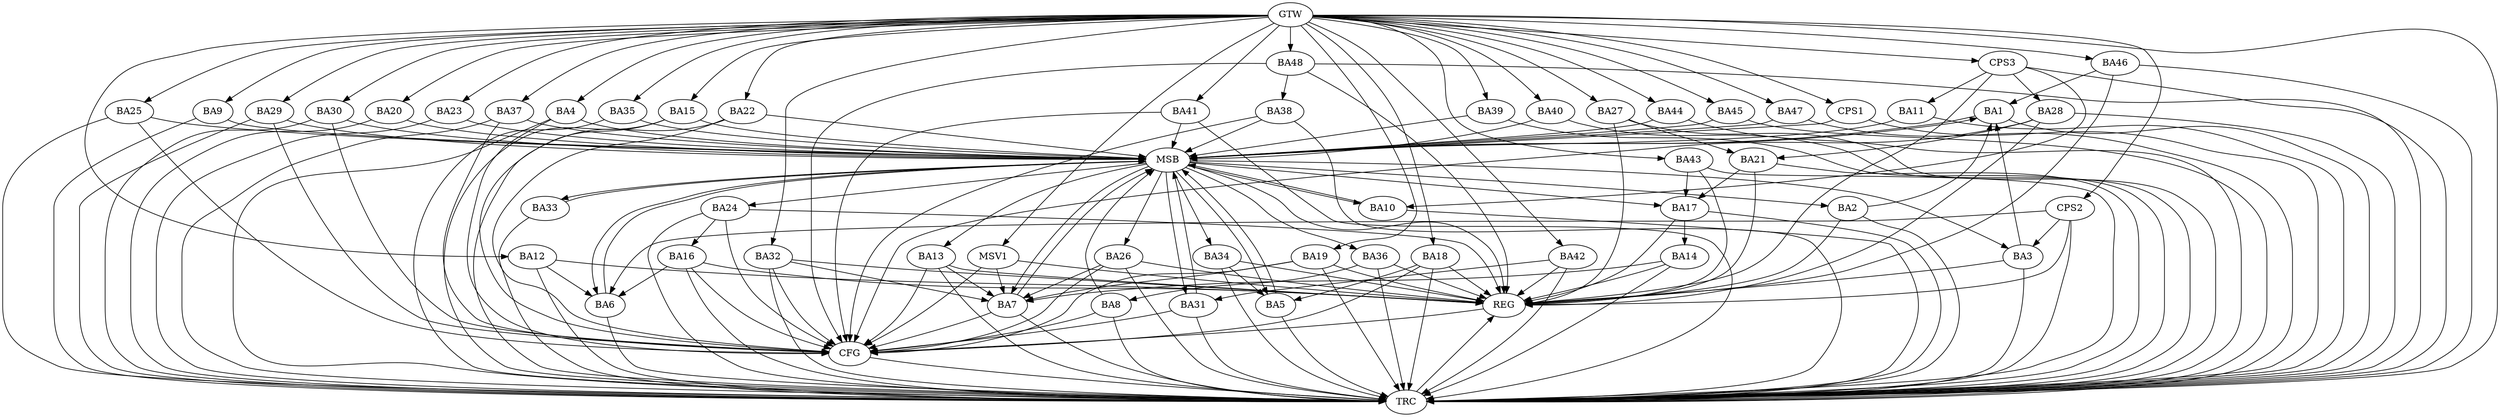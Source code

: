 strict digraph G {
  BA1 [ label="BA1" ];
  BA2 [ label="BA2" ];
  BA3 [ label="BA3" ];
  BA4 [ label="BA4" ];
  BA5 [ label="BA5" ];
  BA6 [ label="BA6" ];
  BA7 [ label="BA7" ];
  BA8 [ label="BA8" ];
  BA9 [ label="BA9" ];
  BA10 [ label="BA10" ];
  BA11 [ label="BA11" ];
  BA12 [ label="BA12" ];
  BA13 [ label="BA13" ];
  BA14 [ label="BA14" ];
  BA15 [ label="BA15" ];
  BA16 [ label="BA16" ];
  BA17 [ label="BA17" ];
  BA18 [ label="BA18" ];
  BA19 [ label="BA19" ];
  BA20 [ label="BA20" ];
  BA21 [ label="BA21" ];
  BA22 [ label="BA22" ];
  BA23 [ label="BA23" ];
  BA24 [ label="BA24" ];
  BA25 [ label="BA25" ];
  BA26 [ label="BA26" ];
  BA27 [ label="BA27" ];
  BA28 [ label="BA28" ];
  BA29 [ label="BA29" ];
  BA30 [ label="BA30" ];
  BA31 [ label="BA31" ];
  BA32 [ label="BA32" ];
  BA33 [ label="BA33" ];
  BA34 [ label="BA34" ];
  BA35 [ label="BA35" ];
  BA36 [ label="BA36" ];
  BA37 [ label="BA37" ];
  BA38 [ label="BA38" ];
  BA39 [ label="BA39" ];
  BA40 [ label="BA40" ];
  BA41 [ label="BA41" ];
  BA42 [ label="BA42" ];
  BA43 [ label="BA43" ];
  BA44 [ label="BA44" ];
  BA45 [ label="BA45" ];
  BA46 [ label="BA46" ];
  BA47 [ label="BA47" ];
  BA48 [ label="BA48" ];
  CPS1 [ label="CPS1" ];
  CPS2 [ label="CPS2" ];
  CPS3 [ label="CPS3" ];
  GTW [ label="GTW" ];
  REG [ label="REG" ];
  MSB [ label="MSB" ];
  CFG [ label="CFG" ];
  TRC [ label="TRC" ];
  MSV1 [ label="MSV1" ];
  BA2 -> BA1;
  BA3 -> BA1;
  BA12 -> BA6;
  BA13 -> BA7;
  BA14 -> BA7;
  BA16 -> BA6;
  BA17 -> BA14;
  BA18 -> BA5;
  BA19 -> BA7;
  BA21 -> BA17;
  BA24 -> BA16;
  BA26 -> BA7;
  BA27 -> BA21;
  BA28 -> BA21;
  BA32 -> BA7;
  BA34 -> BA5;
  BA36 -> BA8;
  BA42 -> BA31;
  BA43 -> BA17;
  BA46 -> BA1;
  BA48 -> BA38;
  CPS2 -> BA6;
  CPS2 -> BA3;
  CPS3 -> BA28;
  CPS3 -> BA11;
  CPS3 -> BA10;
  GTW -> BA4;
  GTW -> BA9;
  GTW -> BA12;
  GTW -> BA15;
  GTW -> BA18;
  GTW -> BA19;
  GTW -> BA20;
  GTW -> BA22;
  GTW -> BA23;
  GTW -> BA25;
  GTW -> BA27;
  GTW -> BA29;
  GTW -> BA30;
  GTW -> BA32;
  GTW -> BA35;
  GTW -> BA37;
  GTW -> BA39;
  GTW -> BA40;
  GTW -> BA41;
  GTW -> BA42;
  GTW -> BA43;
  GTW -> BA44;
  GTW -> BA45;
  GTW -> BA46;
  GTW -> BA47;
  GTW -> BA48;
  GTW -> CPS1;
  GTW -> CPS2;
  GTW -> CPS3;
  BA2 -> REG;
  BA3 -> REG;
  BA12 -> REG;
  BA13 -> REG;
  BA14 -> REG;
  BA16 -> REG;
  BA17 -> REG;
  BA18 -> REG;
  BA19 -> REG;
  BA21 -> REG;
  BA24 -> REG;
  BA26 -> REG;
  BA27 -> REG;
  BA28 -> REG;
  BA32 -> REG;
  BA34 -> REG;
  BA36 -> REG;
  BA42 -> REG;
  BA43 -> REG;
  BA46 -> REG;
  BA48 -> REG;
  CPS2 -> REG;
  CPS3 -> REG;
  BA1 -> MSB;
  MSB -> BA2;
  MSB -> REG;
  BA4 -> MSB;
  MSB -> BA1;
  BA5 -> MSB;
  BA6 -> MSB;
  MSB -> BA5;
  BA7 -> MSB;
  MSB -> BA6;
  BA8 -> MSB;
  BA9 -> MSB;
  BA10 -> MSB;
  MSB -> BA3;
  BA11 -> MSB;
  BA15 -> MSB;
  BA20 -> MSB;
  MSB -> BA7;
  BA22 -> MSB;
  BA23 -> MSB;
  BA25 -> MSB;
  BA29 -> MSB;
  BA30 -> MSB;
  MSB -> BA24;
  BA31 -> MSB;
  BA33 -> MSB;
  BA35 -> MSB;
  BA37 -> MSB;
  BA38 -> MSB;
  MSB -> BA31;
  BA39 -> MSB;
  MSB -> BA17;
  BA40 -> MSB;
  BA41 -> MSB;
  MSB -> BA10;
  BA44 -> MSB;
  MSB -> BA36;
  BA45 -> MSB;
  MSB -> BA13;
  BA47 -> MSB;
  CPS1 -> MSB;
  MSB -> BA34;
  MSB -> BA33;
  MSB -> BA26;
  BA25 -> CFG;
  BA16 -> CFG;
  BA28 -> CFG;
  BA24 -> CFG;
  BA7 -> CFG;
  BA4 -> CFG;
  BA13 -> CFG;
  BA26 -> CFG;
  BA32 -> CFG;
  BA38 -> CFG;
  BA31 -> CFG;
  BA15 -> CFG;
  BA22 -> CFG;
  BA8 -> CFG;
  BA48 -> CFG;
  BA18 -> CFG;
  BA19 -> CFG;
  BA29 -> CFG;
  BA30 -> CFG;
  BA41 -> CFG;
  BA37 -> CFG;
  REG -> CFG;
  BA1 -> TRC;
  BA2 -> TRC;
  BA3 -> TRC;
  BA4 -> TRC;
  BA5 -> TRC;
  BA6 -> TRC;
  BA7 -> TRC;
  BA8 -> TRC;
  BA9 -> TRC;
  BA10 -> TRC;
  BA11 -> TRC;
  BA12 -> TRC;
  BA13 -> TRC;
  BA14 -> TRC;
  BA15 -> TRC;
  BA16 -> TRC;
  BA17 -> TRC;
  BA18 -> TRC;
  BA19 -> TRC;
  BA20 -> TRC;
  BA21 -> TRC;
  BA22 -> TRC;
  BA23 -> TRC;
  BA24 -> TRC;
  BA25 -> TRC;
  BA26 -> TRC;
  BA27 -> TRC;
  BA28 -> TRC;
  BA29 -> TRC;
  BA30 -> TRC;
  BA31 -> TRC;
  BA32 -> TRC;
  BA33 -> TRC;
  BA34 -> TRC;
  BA35 -> TRC;
  BA36 -> TRC;
  BA37 -> TRC;
  BA38 -> TRC;
  BA39 -> TRC;
  BA40 -> TRC;
  BA41 -> TRC;
  BA42 -> TRC;
  BA43 -> TRC;
  BA44 -> TRC;
  BA45 -> TRC;
  BA46 -> TRC;
  BA47 -> TRC;
  BA48 -> TRC;
  CPS1 -> TRC;
  CPS2 -> TRC;
  CPS3 -> TRC;
  GTW -> TRC;
  CFG -> TRC;
  TRC -> REG;
  MSV1 -> BA7;
  GTW -> MSV1;
  MSV1 -> REG;
  MSV1 -> CFG;
}
